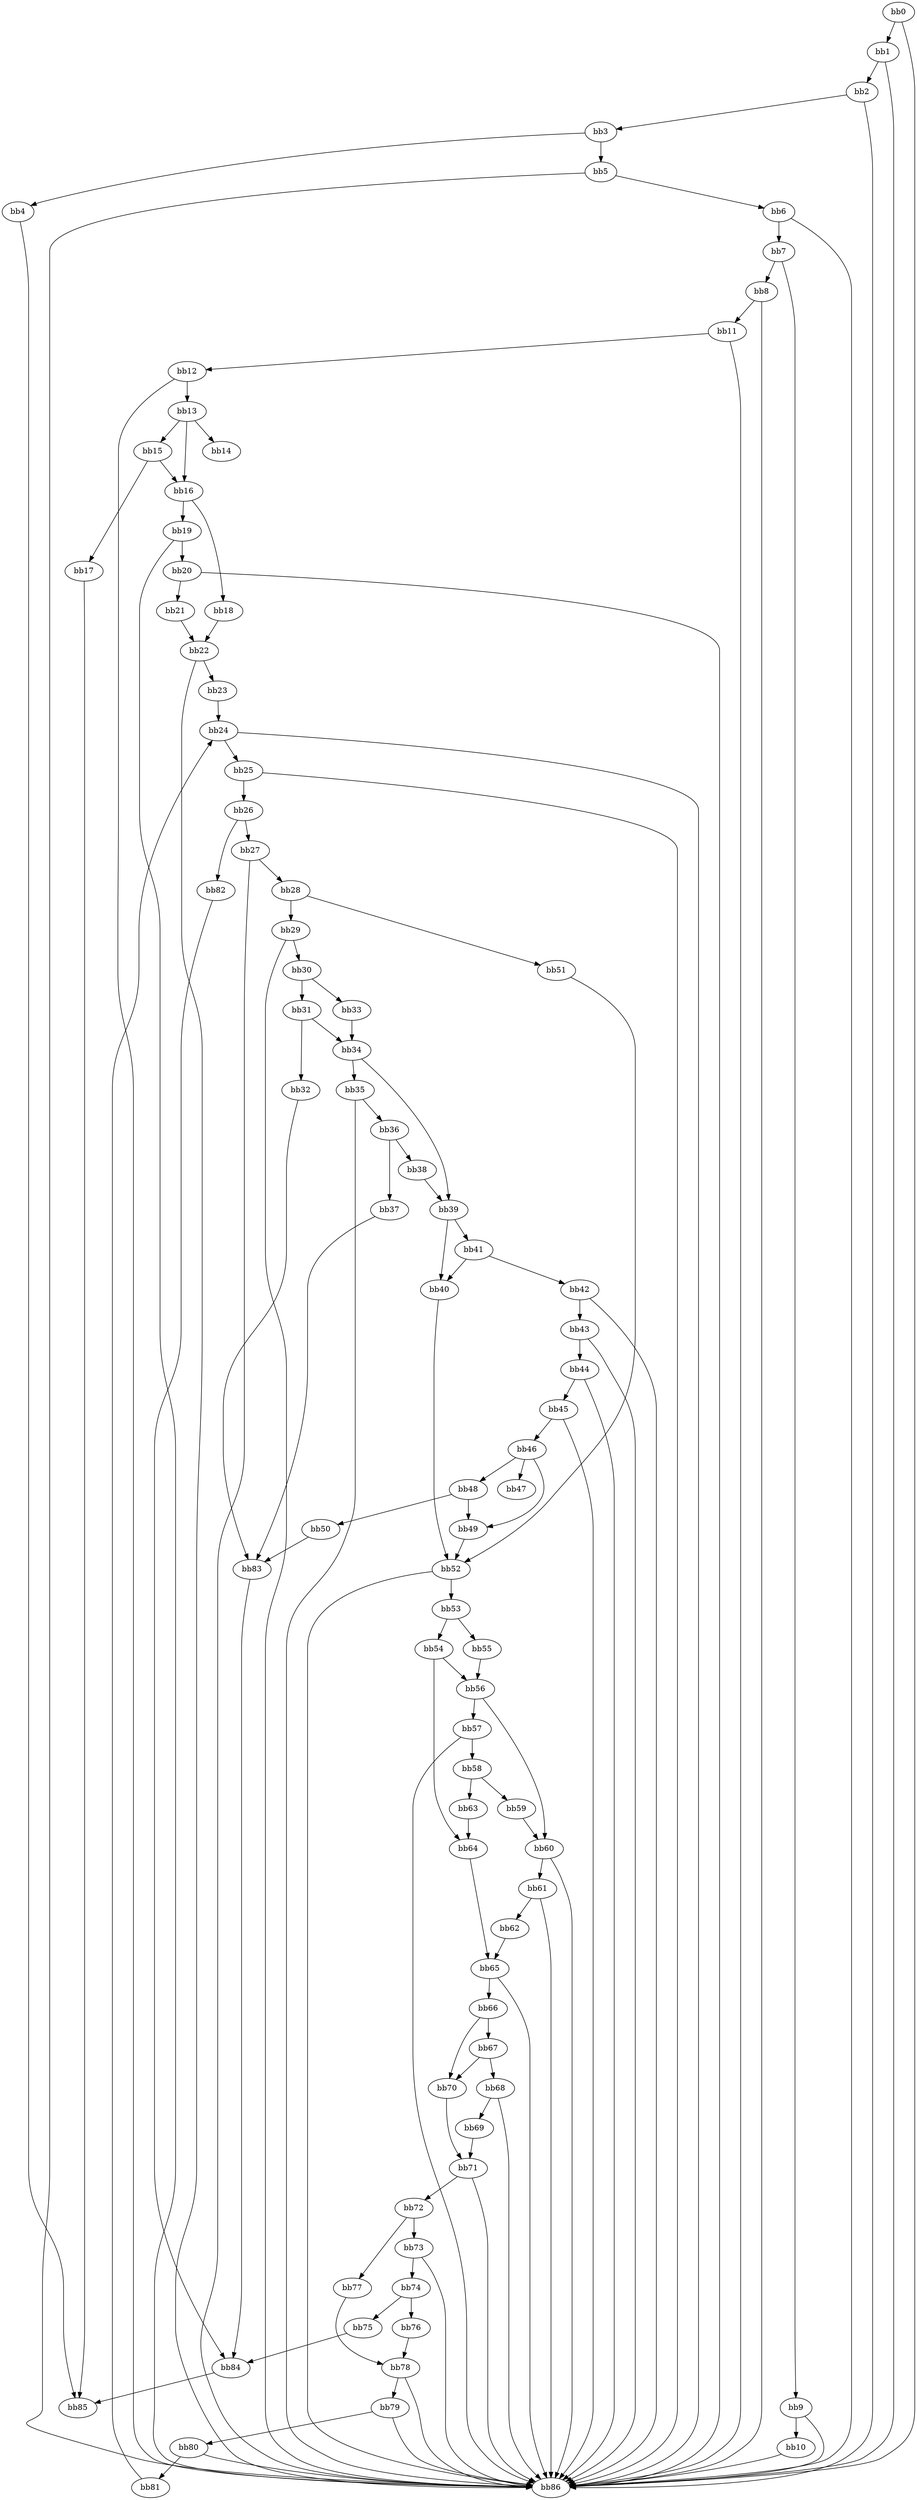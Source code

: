 digraph {
    0 [ label = "bb0\l" ]
    1 [ label = "bb1\l" ]
    2 [ label = "bb2\l" ]
    3 [ label = "bb3\l" ]
    4 [ label = "bb4\l" ]
    5 [ label = "bb5\l" ]
    6 [ label = "bb6\l" ]
    7 [ label = "bb7\l" ]
    8 [ label = "bb8\l" ]
    9 [ label = "bb9\l" ]
    10 [ label = "bb10\l" ]
    11 [ label = "bb11\l" ]
    12 [ label = "bb12\l" ]
    13 [ label = "bb13\l" ]
    14 [ label = "bb14\l" ]
    15 [ label = "bb15\l" ]
    16 [ label = "bb16\l" ]
    17 [ label = "bb17\l" ]
    18 [ label = "bb18\l" ]
    19 [ label = "bb19\l" ]
    20 [ label = "bb20\l" ]
    21 [ label = "bb21\l" ]
    22 [ label = "bb22\l" ]
    23 [ label = "bb23\l" ]
    24 [ label = "bb24\l" ]
    25 [ label = "bb25\l" ]
    26 [ label = "bb26\l" ]
    27 [ label = "bb27\l" ]
    28 [ label = "bb28\l" ]
    29 [ label = "bb29\l" ]
    30 [ label = "bb30\l" ]
    31 [ label = "bb31\l" ]
    32 [ label = "bb32\l" ]
    33 [ label = "bb33\l" ]
    34 [ label = "bb34\l" ]
    35 [ label = "bb35\l" ]
    36 [ label = "bb36\l" ]
    37 [ label = "bb37\l" ]
    38 [ label = "bb38\l" ]
    39 [ label = "bb39\l" ]
    40 [ label = "bb40\l" ]
    41 [ label = "bb41\l" ]
    42 [ label = "bb42\l" ]
    43 [ label = "bb43\l" ]
    44 [ label = "bb44\l" ]
    45 [ label = "bb45\l" ]
    46 [ label = "bb46\l" ]
    47 [ label = "bb47\l" ]
    48 [ label = "bb48\l" ]
    49 [ label = "bb49\l" ]
    50 [ label = "bb50\l" ]
    51 [ label = "bb51\l" ]
    52 [ label = "bb52\l" ]
    53 [ label = "bb53\l" ]
    54 [ label = "bb54\l" ]
    55 [ label = "bb55\l" ]
    56 [ label = "bb56\l" ]
    57 [ label = "bb57\l" ]
    58 [ label = "bb58\l" ]
    59 [ label = "bb59\l" ]
    60 [ label = "bb60\l" ]
    61 [ label = "bb61\l" ]
    62 [ label = "bb62\l" ]
    63 [ label = "bb63\l" ]
    64 [ label = "bb64\l" ]
    65 [ label = "bb65\l" ]
    66 [ label = "bb66\l" ]
    67 [ label = "bb67\l" ]
    68 [ label = "bb68\l" ]
    69 [ label = "bb69\l" ]
    70 [ label = "bb70\l" ]
    71 [ label = "bb71\l" ]
    72 [ label = "bb72\l" ]
    73 [ label = "bb73\l" ]
    74 [ label = "bb74\l" ]
    75 [ label = "bb75\l" ]
    76 [ label = "bb76\l" ]
    77 [ label = "bb77\l" ]
    78 [ label = "bb78\l" ]
    79 [ label = "bb79\l" ]
    80 [ label = "bb80\l" ]
    81 [ label = "bb81\l" ]
    82 [ label = "bb82\l" ]
    83 [ label = "bb83\l" ]
    84 [ label = "bb84\l" ]
    85 [ label = "bb85\l" ]
    86 [ label = "bb86\l" ]
    0 -> 1 [ ]
    0 -> 86 [ ]
    1 -> 2 [ ]
    1 -> 86 [ ]
    2 -> 3 [ ]
    2 -> 86 [ ]
    3 -> 4 [ ]
    3 -> 5 [ ]
    4 -> 85 [ ]
    5 -> 6 [ ]
    5 -> 86 [ ]
    6 -> 7 [ ]
    6 -> 86 [ ]
    7 -> 8 [ ]
    7 -> 9 [ ]
    8 -> 11 [ ]
    8 -> 86 [ ]
    9 -> 10 [ ]
    9 -> 86 [ ]
    10 -> 86 [ ]
    11 -> 12 [ ]
    11 -> 86 [ ]
    12 -> 13 [ ]
    12 -> 86 [ ]
    13 -> 14 [ ]
    13 -> 15 [ ]
    13 -> 16 [ ]
    15 -> 16 [ ]
    15 -> 17 [ ]
    16 -> 18 [ ]
    16 -> 19 [ ]
    17 -> 85 [ ]
    18 -> 22 [ ]
    19 -> 20 [ ]
    19 -> 86 [ ]
    20 -> 21 [ ]
    20 -> 86 [ ]
    21 -> 22 [ ]
    22 -> 23 [ ]
    22 -> 86 [ ]
    23 -> 24 [ ]
    24 -> 25 [ ]
    24 -> 86 [ ]
    25 -> 26 [ ]
    25 -> 86 [ ]
    26 -> 27 [ ]
    26 -> 82 [ ]
    27 -> 28 [ ]
    27 -> 86 [ ]
    28 -> 29 [ ]
    28 -> 51 [ ]
    29 -> 30 [ ]
    29 -> 86 [ ]
    30 -> 31 [ ]
    30 -> 33 [ ]
    31 -> 32 [ ]
    31 -> 34 [ ]
    32 -> 83 [ ]
    33 -> 34 [ ]
    34 -> 35 [ ]
    34 -> 39 [ ]
    35 -> 36 [ ]
    35 -> 86 [ ]
    36 -> 37 [ ]
    36 -> 38 [ ]
    37 -> 83 [ ]
    38 -> 39 [ ]
    39 -> 40 [ ]
    39 -> 41 [ ]
    40 -> 52 [ ]
    41 -> 40 [ ]
    41 -> 42 [ ]
    42 -> 43 [ ]
    42 -> 86 [ ]
    43 -> 44 [ ]
    43 -> 86 [ ]
    44 -> 45 [ ]
    44 -> 86 [ ]
    45 -> 46 [ ]
    45 -> 86 [ ]
    46 -> 47 [ ]
    46 -> 48 [ ]
    46 -> 49 [ ]
    48 -> 49 [ ]
    48 -> 50 [ ]
    49 -> 52 [ ]
    50 -> 83 [ ]
    51 -> 52 [ ]
    52 -> 53 [ ]
    52 -> 86 [ ]
    53 -> 54 [ ]
    53 -> 55 [ ]
    54 -> 56 [ ]
    54 -> 64 [ ]
    55 -> 56 [ ]
    56 -> 57 [ ]
    56 -> 60 [ ]
    57 -> 58 [ ]
    57 -> 86 [ ]
    58 -> 59 [ ]
    58 -> 63 [ ]
    59 -> 60 [ ]
    60 -> 61 [ ]
    60 -> 86 [ ]
    61 -> 62 [ ]
    61 -> 86 [ ]
    62 -> 65 [ ]
    63 -> 64 [ ]
    64 -> 65 [ ]
    65 -> 66 [ ]
    65 -> 86 [ ]
    66 -> 67 [ ]
    66 -> 70 [ ]
    67 -> 68 [ ]
    67 -> 70 [ ]
    68 -> 69 [ ]
    68 -> 86 [ ]
    69 -> 71 [ ]
    70 -> 71 [ ]
    71 -> 72 [ ]
    71 -> 86 [ ]
    72 -> 73 [ ]
    72 -> 77 [ ]
    73 -> 74 [ ]
    73 -> 86 [ ]
    74 -> 75 [ ]
    74 -> 76 [ ]
    75 -> 84 [ ]
    76 -> 78 [ ]
    77 -> 78 [ ]
    78 -> 79 [ ]
    78 -> 86 [ ]
    79 -> 80 [ ]
    79 -> 86 [ ]
    80 -> 81 [ ]
    80 -> 86 [ ]
    81 -> 24 [ ]
    82 -> 84 [ ]
    83 -> 84 [ ]
    84 -> 85 [ ]
}

